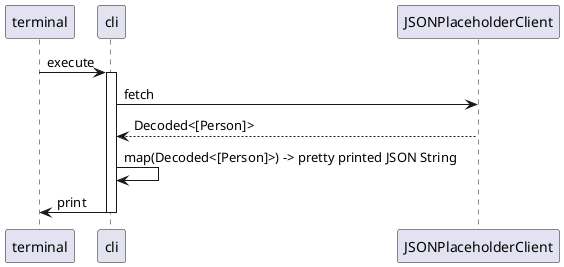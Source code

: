@startuml

terminal -> cli: execute
activate cli
cli -> JSONPlaceholderClient: fetch
JSONPlaceholderClient --> cli: Decoded<[Person]>
cli -> cli: map(Decoded<[Person]>) -> pretty printed JSON String
cli -> terminal: print
deactivate cli

@enduml
